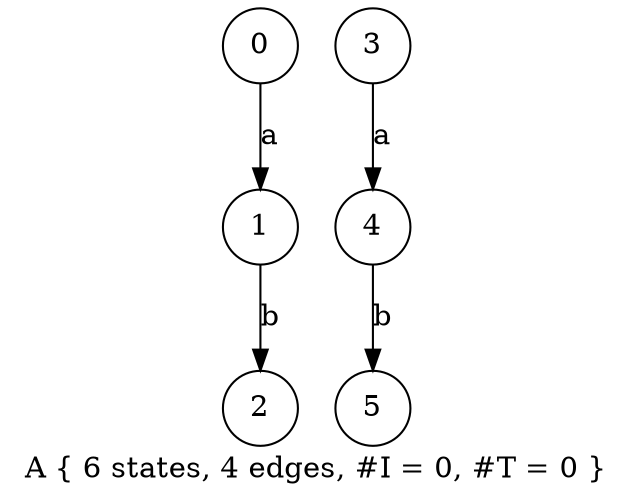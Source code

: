 digraph vcsn {
label="A { 6 states, 4 edges, #I = 0, #T = 0 }";
node [shape=circle];
"A0" [label="0"];
"A1" [label="1"];
"A2" [label="2"];
"A3" [label="3"];
"A4" [label="4"];
"A5" [label="5"];
"A0" -> "A1" [label="a"];
"A1" -> "A2" [label="b"];
"A3" -> "A4" [label="a"];
"A4" -> "A5" [label="b"];
}
